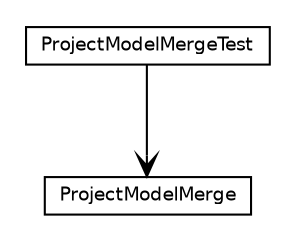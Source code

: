 #!/usr/local/bin/dot
#
# Class diagram 
# Generated by UmlGraph version 4.6 (http://www.spinellis.gr/sw/umlgraph)
#

digraph G {
	edge [fontname="Helvetica",fontsize=10,labelfontname="Helvetica",labelfontsize=10];
	node [fontname="Helvetica",fontsize=10,shape=plaintext];
	// org.apache.maven.archiva.repository.project.ProjectModelMergeTest
	c2345 [label=<<table border="0" cellborder="1" cellspacing="0" cellpadding="2" port="p" href="./ProjectModelMergeTest.html">
		<tr><td><table border="0" cellspacing="0" cellpadding="1">
			<tr><td> ProjectModelMergeTest </td></tr>
		</table></td></tr>
		</table>>, fontname="Helvetica", fontcolor="black", fontsize=9.0];
	// org.apache.maven.archiva.repository.project.ProjectModelMergeTest NAVASSOC org.apache.maven.archiva.repository.project.ProjectModelMerge
	c2345:p -> c2504:p [taillabel="", label="", headlabel="", fontname="Helvetica", fontcolor="black", fontsize=10.0, color="black", arrowhead=open];
	// org.apache.maven.archiva.repository.project.ProjectModelMerge
	c2504 [label=<<table border="0" cellborder="1" cellspacing="0" cellpadding="2" port="p" href="http://java.sun.com/j2se/1.4.2/docs/api/org/apache/maven/archiva/repository/project/ProjectModelMerge.html">
		<tr><td><table border="0" cellspacing="0" cellpadding="1">
			<tr><td> ProjectModelMerge </td></tr>
		</table></td></tr>
		</table>>, fontname="Helvetica", fontcolor="black", fontsize=9.0];
}

